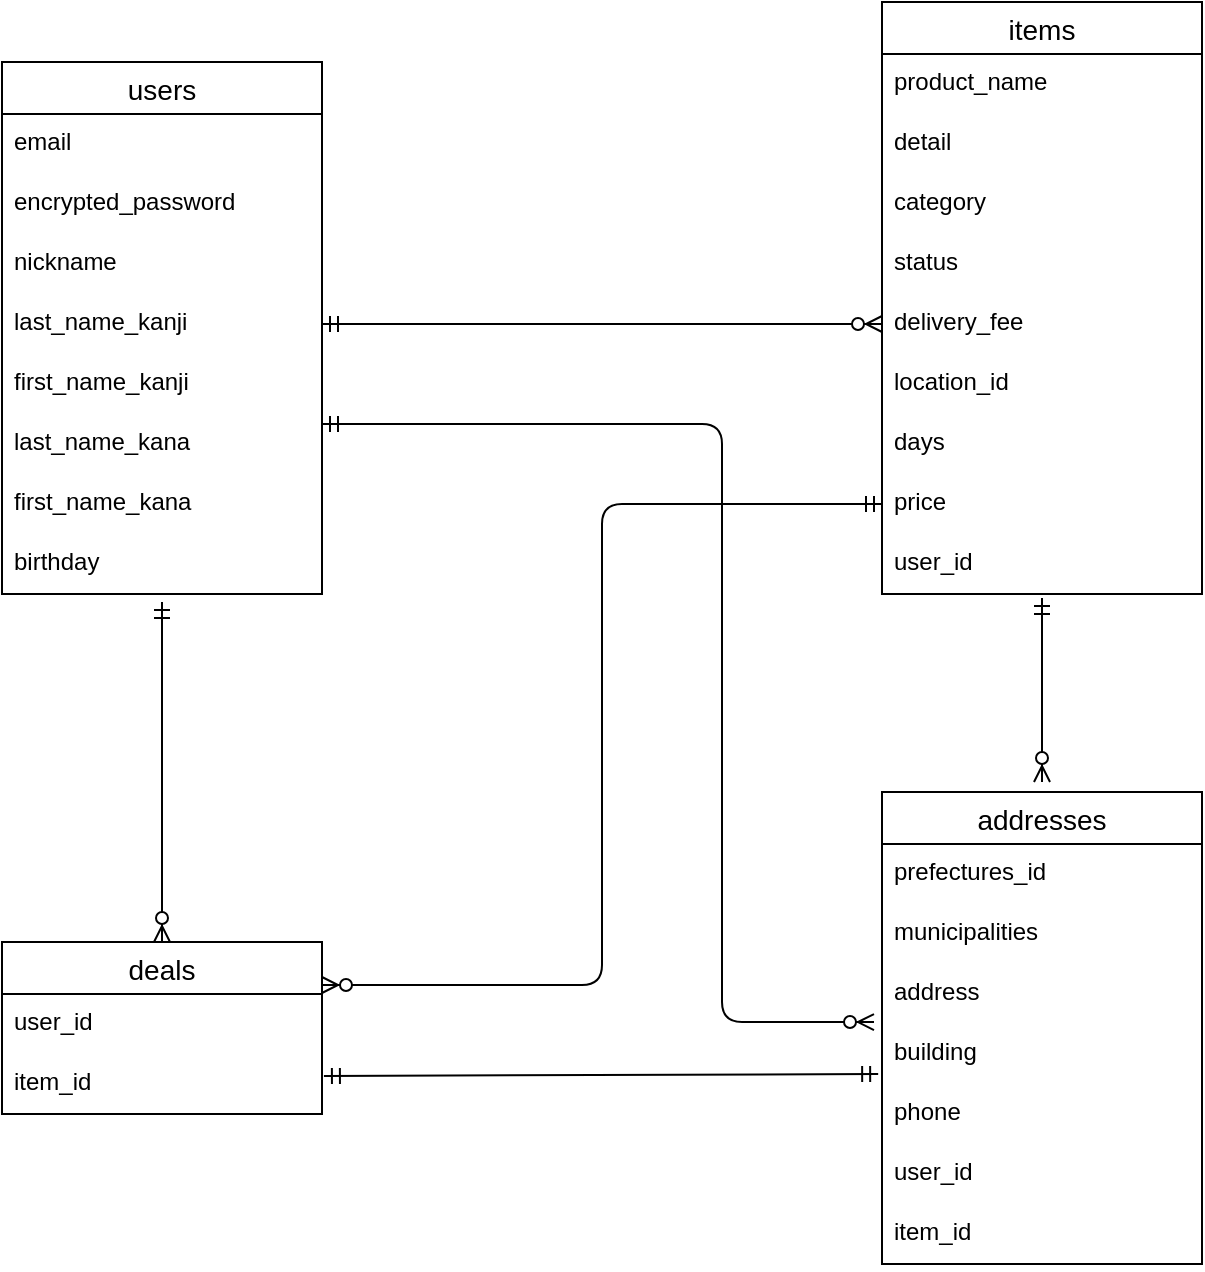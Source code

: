 <mxfile version="14.2.4" type="embed">
    <diagram id="miU3nL0c6VRunsxloXdl" name="ページ1">
        <mxGraphModel dx="1208" dy="728" grid="1" gridSize="10" guides="1" tooltips="1" connect="1" arrows="1" fold="1" page="1" pageScale="1" pageWidth="850" pageHeight="1100" math="0" shadow="0">
            <root>
                <mxCell id="0"/>
                <mxCell id="1" parent="0"/>
                <mxCell id="2" value="users" style="swimlane;fontStyle=0;childLayout=stackLayout;horizontal=1;startSize=26;horizontalStack=0;resizeParent=1;resizeParentMax=0;resizeLast=0;collapsible=1;marginBottom=0;align=center;fontSize=14;" parent="1" vertex="1">
                    <mxGeometry x="120" y="120" width="160" height="266" as="geometry"/>
                </mxCell>
                <mxCell id="4" value="email" style="text;strokeColor=none;fillColor=none;spacingLeft=4;spacingRight=4;overflow=hidden;rotatable=0;points=[[0,0.5],[1,0.5]];portConstraint=eastwest;fontSize=12;" parent="2" vertex="1">
                    <mxGeometry y="26" width="160" height="30" as="geometry"/>
                </mxCell>
                <mxCell id="11" value="encrypted_password" style="text;strokeColor=none;fillColor=none;spacingLeft=4;spacingRight=4;overflow=hidden;rotatable=0;points=[[0,0.5],[1,0.5]];portConstraint=eastwest;fontSize=12;" parent="2" vertex="1">
                    <mxGeometry y="56" width="160" height="30" as="geometry"/>
                </mxCell>
                <mxCell id="14" value="nickname" style="text;strokeColor=none;fillColor=none;spacingLeft=4;spacingRight=4;overflow=hidden;rotatable=0;points=[[0,0.5],[1,0.5]];portConstraint=eastwest;fontSize=12;" parent="2" vertex="1">
                    <mxGeometry y="86" width="160" height="30" as="geometry"/>
                </mxCell>
                <mxCell id="13" value="last_name_kanji" style="text;strokeColor=none;fillColor=none;spacingLeft=4;spacingRight=4;overflow=hidden;rotatable=0;points=[[0,0.5],[1,0.5]];portConstraint=eastwest;fontSize=12;" parent="2" vertex="1">
                    <mxGeometry y="116" width="160" height="30" as="geometry"/>
                </mxCell>
                <mxCell id="17" value="first_name_kanji" style="text;strokeColor=none;fillColor=none;spacingLeft=4;spacingRight=4;overflow=hidden;rotatable=0;points=[[0,0.5],[1,0.5]];portConstraint=eastwest;fontSize=12;" parent="2" vertex="1">
                    <mxGeometry y="146" width="160" height="30" as="geometry"/>
                </mxCell>
                <mxCell id="52" value="last_name_kana" style="text;strokeColor=none;fillColor=none;spacingLeft=4;spacingRight=4;overflow=hidden;rotatable=0;points=[[0,0.5],[1,0.5]];portConstraint=eastwest;fontSize=12;" parent="2" vertex="1">
                    <mxGeometry y="176" width="160" height="30" as="geometry"/>
                </mxCell>
                <mxCell id="16" value="first_name_kana" style="text;strokeColor=none;fillColor=none;spacingLeft=4;spacingRight=4;overflow=hidden;rotatable=0;points=[[0,0.5],[1,0.5]];portConstraint=eastwest;fontSize=12;" parent="2" vertex="1">
                    <mxGeometry y="206" width="160" height="30" as="geometry"/>
                </mxCell>
                <mxCell id="15" value="birthday" style="text;strokeColor=none;fillColor=none;spacingLeft=4;spacingRight=4;overflow=hidden;rotatable=0;points=[[0,0.5],[1,0.5]];portConstraint=eastwest;fontSize=12;" parent="2" vertex="1">
                    <mxGeometry y="236" width="160" height="30" as="geometry"/>
                </mxCell>
                <mxCell id="7" value="items" style="swimlane;fontStyle=0;childLayout=stackLayout;horizontal=1;startSize=26;horizontalStack=0;resizeParent=1;resizeParentMax=0;resizeLast=0;collapsible=1;marginBottom=0;align=center;fontSize=14;" parent="1" vertex="1">
                    <mxGeometry x="560" y="90" width="160" height="296" as="geometry">
                        <mxRectangle x="500" y="190" width="70" height="26" as="alternateBounds"/>
                    </mxGeometry>
                </mxCell>
                <mxCell id="22" value="product_name" style="text;strokeColor=none;fillColor=none;spacingLeft=4;spacingRight=4;overflow=hidden;rotatable=0;points=[[0,0.5],[1,0.5]];portConstraint=eastwest;fontSize=12;" parent="7" vertex="1">
                    <mxGeometry y="26" width="160" height="30" as="geometry"/>
                </mxCell>
                <mxCell id="21" value="detail" style="text;strokeColor=none;fillColor=none;spacingLeft=4;spacingRight=4;overflow=hidden;rotatable=0;points=[[0,0.5],[1,0.5]];portConstraint=eastwest;fontSize=12;" parent="7" vertex="1">
                    <mxGeometry y="56" width="160" height="30" as="geometry"/>
                </mxCell>
                <mxCell id="20" value="category" style="text;strokeColor=none;fillColor=none;spacingLeft=4;spacingRight=4;overflow=hidden;rotatable=0;points=[[0,0.5],[1,0.5]];portConstraint=eastwest;fontSize=12;" parent="7" vertex="1">
                    <mxGeometry y="86" width="160" height="30" as="geometry"/>
                </mxCell>
                <mxCell id="19" value="status" style="text;strokeColor=none;fillColor=none;spacingLeft=4;spacingRight=4;overflow=hidden;rotatable=0;points=[[0,0.5],[1,0.5]];portConstraint=eastwest;fontSize=12;" parent="7" vertex="1">
                    <mxGeometry y="116" width="160" height="30" as="geometry"/>
                </mxCell>
                <mxCell id="18" value="delivery_fee" style="text;strokeColor=none;fillColor=none;spacingLeft=4;spacingRight=4;overflow=hidden;rotatable=0;points=[[0,0.5],[1,0.5]];portConstraint=eastwest;fontSize=12;" parent="7" vertex="1">
                    <mxGeometry y="146" width="160" height="30" as="geometry"/>
                </mxCell>
                <mxCell id="8" value="location_id" style="text;strokeColor=none;fillColor=none;spacingLeft=4;spacingRight=4;overflow=hidden;rotatable=0;points=[[0,0.5],[1,0.5]];portConstraint=eastwest;fontSize=12;" parent="7" vertex="1">
                    <mxGeometry y="176" width="160" height="30" as="geometry"/>
                </mxCell>
                <mxCell id="9" value="days" style="text;strokeColor=none;fillColor=none;spacingLeft=4;spacingRight=4;overflow=hidden;rotatable=0;points=[[0,0.5],[1,0.5]];portConstraint=eastwest;fontSize=12;" parent="7" vertex="1">
                    <mxGeometry y="206" width="160" height="30" as="geometry"/>
                </mxCell>
                <mxCell id="24" value="price" style="text;strokeColor=none;fillColor=none;spacingLeft=4;spacingRight=4;overflow=hidden;rotatable=0;points=[[0,0.5],[1,0.5]];portConstraint=eastwest;fontSize=12;" parent="7" vertex="1">
                    <mxGeometry y="236" width="160" height="30" as="geometry"/>
                </mxCell>
                <mxCell id="10" value="user_id" style="text;strokeColor=none;fillColor=none;spacingLeft=4;spacingRight=4;overflow=hidden;rotatable=0;points=[[0,0.5],[1,0.5]];portConstraint=eastwest;fontSize=12;" parent="7" vertex="1">
                    <mxGeometry y="266" width="160" height="30" as="geometry"/>
                </mxCell>
                <mxCell id="33" value="" style="edgeStyle=entityRelationEdgeStyle;fontSize=12;html=1;endArrow=ERzeroToMany;startArrow=ERmandOne;strokeWidth=1;entryX=0;entryY=0.5;entryDx=0;entryDy=0;exitX=1;exitY=0.5;exitDx=0;exitDy=0;" parent="1" source="13" target="18" edge="1">
                    <mxGeometry width="100" height="100" relative="1" as="geometry">
                        <mxPoint x="310" y="388" as="sourcePoint"/>
                        <mxPoint x="410" y="288" as="targetPoint"/>
                    </mxGeometry>
                </mxCell>
                <mxCell id="38" value="deals" style="swimlane;fontStyle=0;childLayout=stackLayout;horizontal=1;startSize=26;horizontalStack=0;resizeParent=1;resizeParentMax=0;resizeLast=0;collapsible=1;marginBottom=0;align=center;fontSize=14;" parent="1" vertex="1">
                    <mxGeometry x="120" y="560" width="160" height="86" as="geometry"/>
                </mxCell>
                <mxCell id="49" value="user_id" style="text;strokeColor=none;fillColor=none;spacingLeft=4;spacingRight=4;overflow=hidden;rotatable=0;points=[[0,0.5],[1,0.5]];portConstraint=eastwest;fontSize=12;" parent="38" vertex="1">
                    <mxGeometry y="26" width="160" height="30" as="geometry"/>
                </mxCell>
                <mxCell id="73" value="item_id" style="text;strokeColor=none;fillColor=none;spacingLeft=4;spacingRight=4;overflow=hidden;rotatable=0;points=[[0,0.5],[1,0.5]];portConstraint=eastwest;fontSize=12;" vertex="1" parent="38">
                    <mxGeometry y="56" width="160" height="30" as="geometry"/>
                </mxCell>
                <mxCell id="54" value="" style="fontSize=12;html=1;endArrow=ERzeroToMany;startArrow=ERmandOne;entryX=0.5;entryY=0;entryDx=0;entryDy=0;" edge="1" parent="1" target="38">
                    <mxGeometry width="100" height="100" relative="1" as="geometry">
                        <mxPoint x="200" y="390" as="sourcePoint"/>
                        <mxPoint x="308" y="490" as="targetPoint"/>
                    </mxGeometry>
                </mxCell>
                <mxCell id="55" value="" style="fontSize=12;html=1;endArrow=ERzeroToMany;startArrow=ERmandOne;edgeStyle=elbowEdgeStyle;exitX=0;exitY=0.5;exitDx=0;exitDy=0;entryX=1;entryY=0.25;entryDx=0;entryDy=0;" edge="1" parent="1" source="24" target="38">
                    <mxGeometry width="100" height="100" relative="1" as="geometry">
                        <mxPoint x="380" y="340" as="sourcePoint"/>
                        <mxPoint x="280" y="611" as="targetPoint"/>
                    </mxGeometry>
                </mxCell>
                <mxCell id="56" value="addresses" style="swimlane;fontStyle=0;childLayout=stackLayout;horizontal=1;startSize=26;horizontalStack=0;resizeParent=1;resizeParentMax=0;resizeLast=0;collapsible=1;marginBottom=0;align=center;fontSize=14;" vertex="1" parent="1">
                    <mxGeometry x="560" y="485" width="160" height="236" as="geometry"/>
                </mxCell>
                <mxCell id="57" value="prefectures_id" style="text;strokeColor=none;fillColor=none;spacingLeft=4;spacingRight=4;overflow=hidden;rotatable=0;points=[[0,0.5],[1,0.5]];portConstraint=eastwest;fontSize=12;" vertex="1" parent="56">
                    <mxGeometry y="26" width="160" height="30" as="geometry"/>
                </mxCell>
                <mxCell id="58" value="municipalities" style="text;strokeColor=none;fillColor=none;spacingLeft=4;spacingRight=4;overflow=hidden;rotatable=0;points=[[0,0.5],[1,0.5]];portConstraint=eastwest;fontSize=12;" vertex="1" parent="56">
                    <mxGeometry y="56" width="160" height="30" as="geometry"/>
                </mxCell>
                <mxCell id="68" value="address" style="text;strokeColor=none;fillColor=none;spacingLeft=4;spacingRight=4;overflow=hidden;rotatable=0;points=[[0,0.5],[1,0.5]];portConstraint=eastwest;fontSize=12;" vertex="1" parent="56">
                    <mxGeometry y="86" width="160" height="30" as="geometry"/>
                </mxCell>
                <mxCell id="69" value="building" style="text;strokeColor=none;fillColor=none;spacingLeft=4;spacingRight=4;overflow=hidden;rotatable=0;points=[[0,0.5],[1,0.5]];portConstraint=eastwest;fontSize=12;" vertex="1" parent="56">
                    <mxGeometry y="116" width="160" height="30" as="geometry"/>
                </mxCell>
                <mxCell id="70" value="phone" style="text;strokeColor=none;fillColor=none;spacingLeft=4;spacingRight=4;overflow=hidden;rotatable=0;points=[[0,0.5],[1,0.5]];portConstraint=eastwest;fontSize=12;" vertex="1" parent="56">
                    <mxGeometry y="146" width="160" height="30" as="geometry"/>
                </mxCell>
                <mxCell id="71" value="user_id" style="text;strokeColor=none;fillColor=none;spacingLeft=4;spacingRight=4;overflow=hidden;rotatable=0;points=[[0,0.5],[1,0.5]];portConstraint=eastwest;fontSize=12;" vertex="1" parent="56">
                    <mxGeometry y="176" width="160" height="30" as="geometry"/>
                </mxCell>
                <mxCell id="77" value="item_id" style="text;strokeColor=none;fillColor=none;spacingLeft=4;spacingRight=4;overflow=hidden;rotatable=0;points=[[0,0.5],[1,0.5]];portConstraint=eastwest;fontSize=12;" vertex="1" parent="56">
                    <mxGeometry y="206" width="160" height="30" as="geometry"/>
                </mxCell>
                <mxCell id="74" value="" style="fontSize=12;html=1;endArrow=ERzeroToMany;startArrow=ERmandOne;edgeStyle=elbowEdgeStyle;entryX=-0.025;entryY=0.967;entryDx=0;entryDy=0;entryPerimeter=0;" edge="1" parent="1" target="68">
                    <mxGeometry width="100" height="100" relative="1" as="geometry">
                        <mxPoint x="280" y="301" as="sourcePoint"/>
                        <mxPoint x="490" y="680" as="targetPoint"/>
                        <Array as="points">
                            <mxPoint x="480" y="460"/>
                        </Array>
                    </mxGeometry>
                </mxCell>
                <mxCell id="75" value="" style="fontSize=12;html=1;endArrow=ERmandOne;startArrow=ERmandOne;exitX=1.006;exitY=0.267;exitDx=0;exitDy=0;exitPerimeter=0;entryX=-0.012;entryY=0.733;entryDx=0;entryDy=0;entryPerimeter=0;" edge="1" parent="1">
                    <mxGeometry width="100" height="100" relative="1" as="geometry">
                        <mxPoint x="280.96" y="627.01" as="sourcePoint"/>
                        <mxPoint x="558.08" y="625.99" as="targetPoint"/>
                    </mxGeometry>
                </mxCell>
                <mxCell id="76" value="" style="fontSize=12;html=1;endArrow=ERzeroToMany;startArrow=ERmandOne;exitX=0.5;exitY=1.067;exitDx=0;exitDy=0;exitPerimeter=0;" edge="1" parent="1" source="10">
                    <mxGeometry width="100" height="100" relative="1" as="geometry">
                        <mxPoint x="290" y="311" as="sourcePoint"/>
                        <mxPoint x="640" y="480" as="targetPoint"/>
                    </mxGeometry>
                </mxCell>
            </root>
        </mxGraphModel>
    </diagram>
</mxfile>
